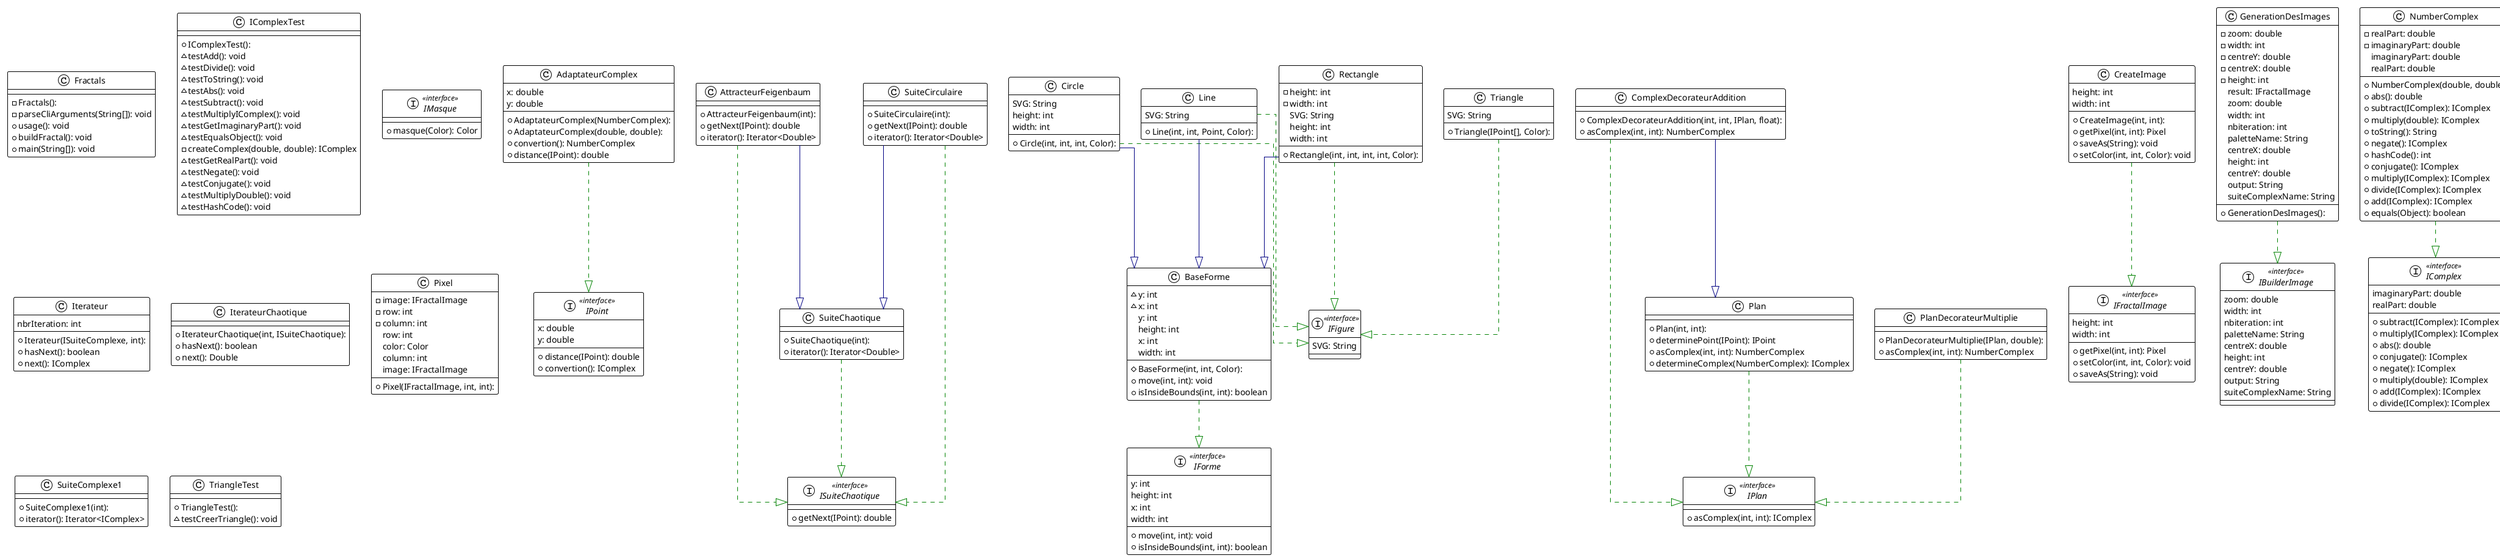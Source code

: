@startuml

!theme plain
top to bottom direction
skinparam linetype ortho

class AdaptateurComplex {
  + AdaptateurComplex(NumberComplex): 
  + AdaptateurComplex(double, double): 
  + convertion(): NumberComplex
  + distance(IPoint): double
   x: double
   y: double
}
class AttracteurFeigenbaum {
  + AttracteurFeigenbaum(int): 
  + getNext(IPoint): double
  + iterator(): Iterator<Double>
}
class BaseForme {
  # BaseForme(int, int, Color): 
  ~ y: int
  ~ x: int
  + move(int, int): void
  + isInsideBounds(int, int): boolean
   y: int
   height: int
   x: int
   width: int
}
class Circle {
  + Circle(int, int, int, Color): 
   SVG: String
   height: int
   width: int
}
class ComplexDecorateurAddition {
  + ComplexDecorateurAddition(int, int, IPlan, float): 
  + asComplex(int, int): NumberComplex
}
class CreateImage {
  + CreateImage(int, int): 
  + getPixel(int, int): Pixel
  + saveAs(String): void
  + setColor(int, int, Color): void
   height: int
   width: int
}
class Fractals {
  - Fractals(): 
  - parseCliArguments(String[]): void
  + usage(): void
  + buildFractal(): void
  + main(String[]): void
}
class GenerationDesImages {
  + GenerationDesImages(): 
  - zoom: double
  - width: int
  - centreY: double
  - centreX: double
  - height: int
   result: IFractalImage
   zoom: double
   width: int
   nbiteration: int
   paletteName: String
   centreX: double
   height: int
   centreY: double
   output: String
   suiteComplexName: String
}
interface IBuilderImage << interface >> {
   zoom: double
   width: int
   nbiteration: int
   paletteName: String
   centreX: double
   height: int
   centreY: double
   output: String
   suiteComplexName: String
}
interface IComplex << interface >> {
  + subtract(IComplex): IComplex
  + multiply(IComplex): IComplex
  + abs(): double
  + conjugate(): IComplex
  + negate(): IComplex
  + multiply(double): IComplex
  + add(IComplex): IComplex
  + divide(IComplex): IComplex
   imaginaryPart: double
   realPart: double
}
class IComplexTest {
  + IComplexTest(): 
  ~ testAdd(): void
  ~ testDivide(): void
  ~ testToString(): void
  ~ testAbs(): void
  ~ testSubtract(): void
  ~ testMultiplyIComplex(): void
  ~ testGetImaginaryPart(): void
  ~ testEqualsObject(): void
  - createComplex(double, double): IComplex
  ~ testGetRealPart(): void
  ~ testNegate(): void
  ~ testConjugate(): void
  ~ testMultiplyDouble(): void
  ~ testHashCode(): void
}
interface ICouleur << interface >> {
  + masque(Color): Color
  + getCouleurStrategie(float, float): Color
}
interface IFigure << interface >> {
   SVG: String
}
interface IForme << interface >> {
  + move(int, int): void
  + isInsideBounds(int, int): boolean
   y: int
   height: int
   x: int
   width: int
}
interface IFractalImage << interface >> {
  + getPixel(int, int): Pixel
  + setColor(int, int, Color): void
  + saveAs(String): void
   height: int
   width: int
}
interface IMasque << interface >> {
  + masque(Color): Color
}
interface IPlan << interface >> {
  + asComplex(int, int): IComplex
}
interface IPoint << interface >> {
  + distance(IPoint): double
  + convertion(): IComplex
   x: double
   y: double
}
interface ISuiteChaotique << interface >> {
  + getNext(IPoint): double
}
interface ISuiteComplexe << interface >> {
  + getNext(IComplex): IComplex
}
class Iterateur {
  + Iterateur(ISuiteComplexe, int): 
  + hasNext(): boolean
  + next(): IComplex
   nbrIteration: int
}
class IterateurChaotique {
  + IterateurChaotique(int, ISuiteChaotique): 
  + hasNext(): boolean
  + next(): Double
}
class Line {
  + Line(int, int, Point, Color): 
   SVG: String
}
class NumberComplex {
  + NumberComplex(double, double): 
  - realPart: double
  - imaginaryPart: double
  + abs(): double
  + subtract(IComplex): IComplex
  + multiply(double): IComplex
  + toString(): String
  + negate(): IComplex
  + hashCode(): int
  + conjugate(): IComplex
  + multiply(IComplex): IComplex
  + divide(IComplex): IComplex
  + add(IComplex): IComplex
  + equals(Object): boolean
   imaginaryPart: double
   realPart: double
}
class PaletteDecorateur {
  + PaletteDecorateur(ICouleur): 
  + masque(Color): Color
}
class PaletteGrey {
  + PaletteGrey(): 
  + masque(Color): Color
  + getCouleurStrategie(float, float): Color
}
class PaletteRouge {
  + PaletteRouge(): 
  + getCouleurStrategie(float, float): Color
  + masque(Color): Color
}
class Pixel {
  + Pixel(IFractalImage, int, int): 
  - image: IFractalImage
  - row: int
  - column: int
   row: int
   color: Color
   column: int
   image: IFractalImage
}
class Plan {
  + Plan(int, int): 
  + determinePoint(IPoint): IPoint
  + asComplex(int, int): NumberComplex
  + determineComplex(NumberComplex): IComplex
}
class PlanDecorateurMultiplie {
  + PlanDecorateurMultiplie(IPlan, double): 
  + asComplex(int, int): NumberComplex
}
class Rectangle {
  + Rectangle(int, int, int, int, Color): 
  - height: int
  - width: int
   SVG: String
   height: int
   width: int
}
class Rotate {
  + Rotate(IFigure, double): 
   SVG: String
}
class SuiteChaotique {
  + SuiteChaotique(int): 
  + iterator(): Iterator<Double>
}
class SuiteCirculaire {
  + SuiteCirculaire(int): 
  + getNext(IPoint): double
  + iterator(): Iterator<Double>
}
class SuiteComplexe1 {
  + SuiteComplexe1(int): 
  + iterator(): Iterator<IComplex>
}
class SuiteJulia {
  + SuiteJulia(NumberComplex, int): 
  + iterator(): Iterator<IComplex>
  + getNext(IComplex): IComplex
}
class SuiteJuliaGeneralisee {
  + SuiteJuliaGeneralisee(BinaryOperator<IComplex>, IComplex, IComplex, int): 
  + iterator(): Iterator<IComplex>
  + getNext(IComplex): IComplex
}
class SuiteMandelbrot {
  + SuiteMandelbrot(NumberComplex, int): 
  + getNext(IComplex): IComplex
  + iterator(): Iterator<IComplex>
}
class SuiteMandelbrotGeneralisee {
  + SuiteMandelbrotGeneralisee(BinaryOperator<IComplex>, IComplex, IComplex, int): 
  + getNext(IComplex): IComplex
}
class Transformation {
  # Transformation(IFigure): 
   SVG: String
}
class Translate {
  + Translate(IFigure, double, double): 
   SVG: String
}
class Triangle {
  + Triangle(IPoint[], Color): 
   SVG: String
}
class TriangleTest {
  + TriangleTest(): 
  ~ testCreerTriangle(): void
}
class masqueB {
  + masqueB(ICouleur): 
  + masque(Color): Color
  + getCouleurStrategie(float, float): Color
}
class masqueG {
  + masqueG(ICouleur): 
  + masque(Color): Color
  + getCouleurStrategie(float, float): Color
}
class masqueR {
  + masqueR(ICouleur): 
  + getCouleurStrategie(float, float): Color
  + masque(Color): Color
}

AdaptateurComplex           -[#008200,dashed]-^  IPoint                     
AttracteurFeigenbaum        -[#008200,dashed]-^  ISuiteChaotique            
AttracteurFeigenbaum        -[#000082,plain]-^  SuiteChaotique             
BaseForme                   -[#008200,dashed]-^  IForme                     
Circle                      -[#000082,plain]-^  BaseForme                  
Circle                      -[#008200,dashed]-^  IFigure                    
ComplexDecorateurAddition   -[#008200,dashed]-^  IPlan                      
ComplexDecorateurAddition   -[#000082,plain]-^  Plan                       
CreateImage                 -[#008200,dashed]-^  IFractalImage              
GenerationDesImages         -[#008200,dashed]-^  IBuilderImage              
Line                        -[#000082,plain]-^  BaseForme                  
Line                        -[#008200,dashed]-^  IFigure                    
NumberComplex               -[#008200,dashed]-^  IComplex                   
PaletteDecorateur           -[#008200,dashed]-^  ICouleur                   
PaletteGrey                 -[#008200,dashed]-^  ICouleur                   
PaletteRouge                -[#008200,dashed]-^  ICouleur                   
Plan                        -[#008200,dashed]-^  IPlan                      
PlanDecorateurMultiplie     -[#008200,dashed]-^  IPlan                      
Rectangle                   -[#000082,plain]-^  BaseForme                  
Rectangle                   -[#008200,dashed]-^  IFigure                    
Rotate                      -[#000082,plain]-^  Transformation             
SuiteChaotique              -[#008200,dashed]-^  ISuiteChaotique            
SuiteCirculaire             -[#008200,dashed]-^  ISuiteChaotique            
SuiteCirculaire             -[#000082,plain]-^  SuiteChaotique             
SuiteJulia                  -[#008200,dashed]-^  ISuiteComplexe             
SuiteJuliaGeneralisee       -[#008200,dashed]-^  ISuiteComplexe             
SuiteMandelbrot             -[#008200,dashed]-^  ISuiteComplexe             
SuiteMandelbrotGeneralisee  -[#008200,dashed]-^  ISuiteComplexe             
Translate                   -[#000082,plain]-^  Transformation             
Triangle                    -[#008200,dashed]-^  IFigure                    
masqueB                     -[#000082,plain]-^  PaletteDecorateur          
masqueG                     -[#000082,plain]-^  PaletteDecorateur          
masqueR                     -[#000082,plain]-^  PaletteDecorateur          
@enduml
